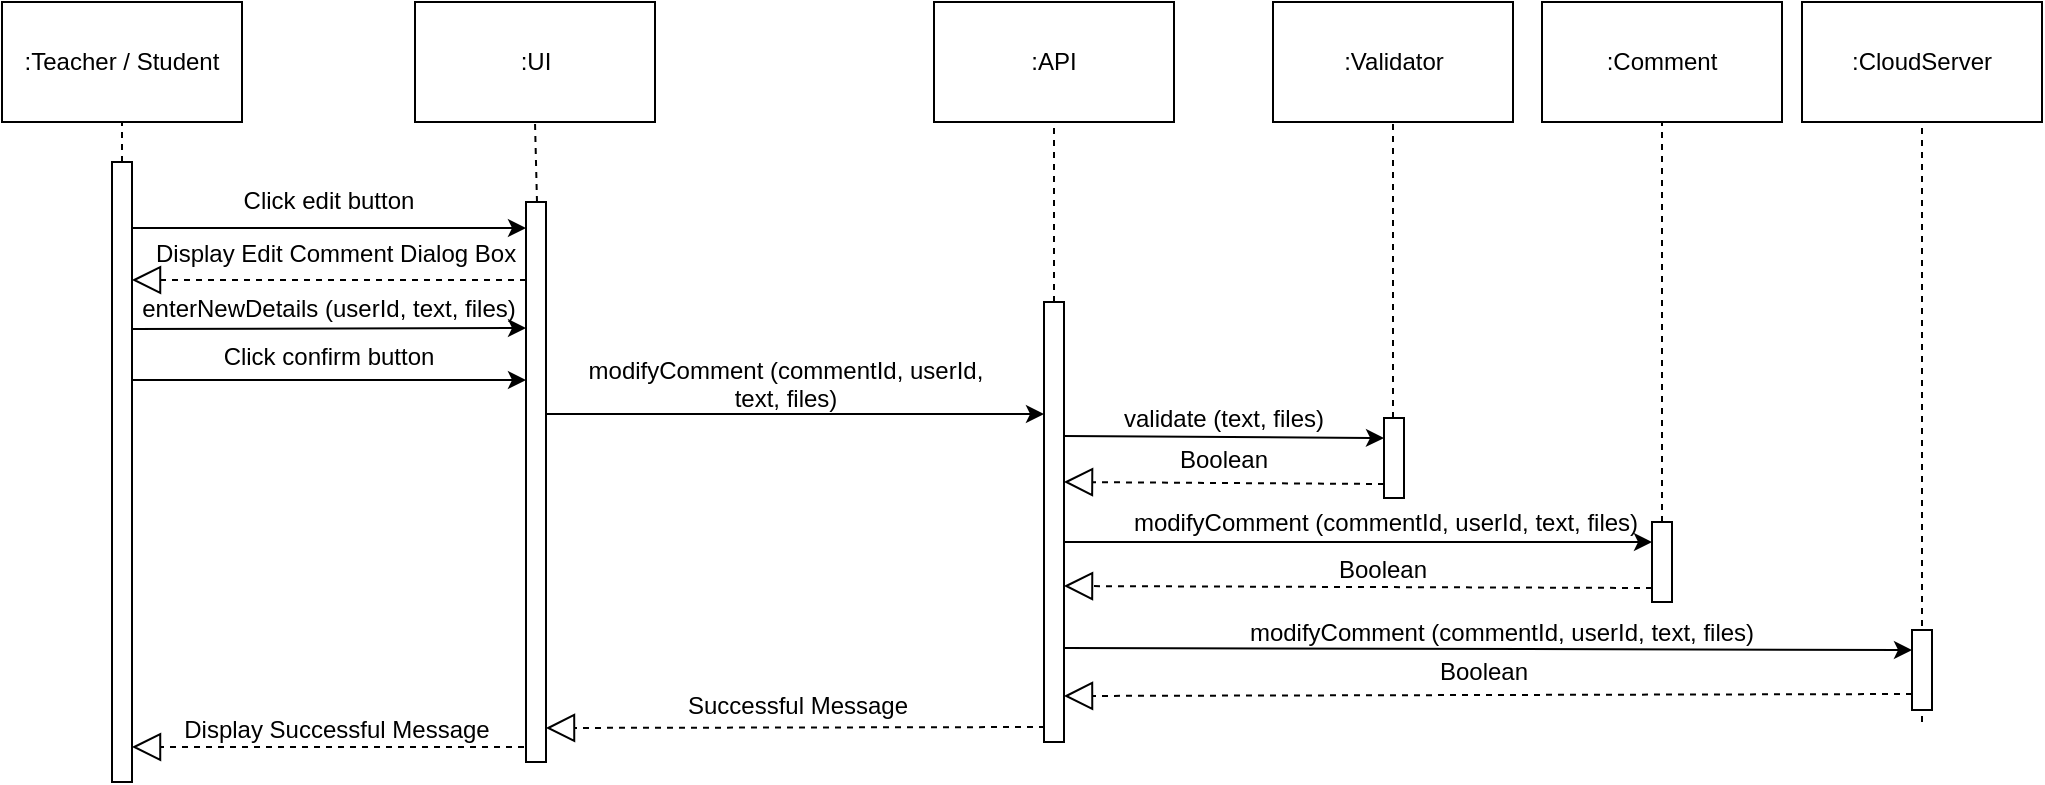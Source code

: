 <mxfile version="10.6.7" type="google"><diagram id="7EXM_j3JWdU5Qg4J_1AI" name="Page-1"><mxGraphModel dx="840" dy="452" grid="1" gridSize="10" guides="1" tooltips="1" connect="1" arrows="1" fold="1" page="1" pageScale="1" pageWidth="850" pageHeight="1100" math="0" shadow="0"><root><mxCell id="0"/><mxCell id="1" parent="0"/><mxCell id="Qe2TnovsWLIQKXPVtu3Z-1" value="" style="endArrow=none;dashed=1;html=1;entryX=0.5;entryY=1;entryDx=0;entryDy=0;" parent="1" target="Qe2TnovsWLIQKXPVtu3Z-2" edge="1"><mxGeometry width="50" height="50" relative="1" as="geometry"><mxPoint x="260" y="190" as="sourcePoint"/><mxPoint x="259.5" y="160" as="targetPoint"/></mxGeometry></mxCell><mxCell id="Qe2TnovsWLIQKXPVtu3Z-2" value=":Teacher / Student" style="rounded=0;whiteSpace=wrap;html=1;" parent="1" vertex="1"><mxGeometry x="200" y="110" width="120" height="60" as="geometry"/></mxCell><mxCell id="Qe2TnovsWLIQKXPVtu3Z-3" value="" style="html=1;points=[];perimeter=orthogonalPerimeter;" parent="1" vertex="1"><mxGeometry x="255" y="190" width="10" height="310" as="geometry"/></mxCell><mxCell id="Qe2TnovsWLIQKXPVtu3Z-4" value=":UI&lt;br&gt;" style="rounded=0;whiteSpace=wrap;html=1;" parent="1" vertex="1"><mxGeometry x="406.5" y="110" width="120" height="60" as="geometry"/></mxCell><mxCell id="Qe2TnovsWLIQKXPVtu3Z-5" value="" style="endArrow=none;dashed=1;html=1;entryX=0.5;entryY=1;entryDx=0;entryDy=0;" parent="1" target="Qe2TnovsWLIQKXPVtu3Z-4" edge="1"><mxGeometry width="50" height="50" relative="1" as="geometry"><mxPoint x="467.5" y="210" as="sourcePoint"/><mxPoint x="466.5" y="200" as="targetPoint"/></mxGeometry></mxCell><mxCell id="Qe2TnovsWLIQKXPVtu3Z-6" value="" style="html=1;points=[];perimeter=orthogonalPerimeter;" parent="1" vertex="1"><mxGeometry x="462" y="210" width="10" height="280" as="geometry"/></mxCell><mxCell id="Qe2TnovsWLIQKXPVtu3Z-7" value=":API&lt;br&gt;" style="rounded=0;whiteSpace=wrap;html=1;" parent="1" vertex="1"><mxGeometry x="666" y="110" width="120" height="60" as="geometry"/></mxCell><mxCell id="Qe2TnovsWLIQKXPVtu3Z-8" value="" style="endArrow=none;dashed=1;html=1;entryX=0.5;entryY=1;entryDx=0;entryDy=0;" parent="1" edge="1"><mxGeometry width="50" height="50" relative="1" as="geometry"><mxPoint x="726" y="260" as="sourcePoint"/><mxPoint x="726" y="170" as="targetPoint"/></mxGeometry></mxCell><mxCell id="Qe2TnovsWLIQKXPVtu3Z-9" value="" style="html=1;points=[];perimeter=orthogonalPerimeter;" parent="1" vertex="1"><mxGeometry x="721" y="260" width="10" height="220" as="geometry"/></mxCell><mxCell id="Qe2TnovsWLIQKXPVtu3Z-10" value="" style="endArrow=classic;html=1;fontSize=12;" parent="1" edge="1"><mxGeometry width="50" height="50" relative="1" as="geometry"><mxPoint x="472" y="316" as="sourcePoint"/><mxPoint x="721" y="316" as="targetPoint"/></mxGeometry></mxCell><mxCell id="Qe2TnovsWLIQKXPVtu3Z-11" value="modifyComment (commentId, userId,&#10;text, files)" style="text;align=center;fontStyle=0;verticalAlign=middle;spacingLeft=3;spacingRight=3;strokeColor=none;rotatable=0;points=[[0,0.5],[1,0.5]];portConstraint=eastwest;fontSize=12;" parent="1" vertex="1"><mxGeometry x="552" y="300" width="80" as="geometry"/></mxCell><mxCell id="Qe2TnovsWLIQKXPVtu3Z-12" value="" style="endArrow=classic;html=1;fontSize=12;" parent="1" edge="1"><mxGeometry width="50" height="50" relative="1" as="geometry"><mxPoint x="265" y="273.5" as="sourcePoint"/><mxPoint x="462" y="273" as="targetPoint"/></mxGeometry></mxCell><mxCell id="Qe2TnovsWLIQKXPVtu3Z-13" value="enterNewDetails (userId, text, files)" style="text;align=center;fontStyle=0;verticalAlign=middle;spacingLeft=3;spacingRight=3;strokeColor=none;rotatable=0;points=[[0,0.5],[1,0.5]];portConstraint=eastwest;fontSize=12;" parent="1" vertex="1"><mxGeometry x="323.5" y="262" width="80" as="geometry"/></mxCell><mxCell id="Qe2TnovsWLIQKXPVtu3Z-14" value="" style="endArrow=classic;html=1;fontSize=12;" parent="1" edge="1"><mxGeometry width="50" height="50" relative="1" as="geometry"><mxPoint x="265" y="299" as="sourcePoint"/><mxPoint x="462" y="299" as="targetPoint"/></mxGeometry></mxCell><mxCell id="Qe2TnovsWLIQKXPVtu3Z-15" value="Click confirm button" style="text;align=center;fontStyle=0;verticalAlign=middle;spacingLeft=3;spacingRight=3;strokeColor=none;rotatable=0;points=[[0,0.5],[1,0.5]];portConstraint=eastwest;fontSize=12;" parent="1" vertex="1"><mxGeometry x="323.5" y="286" width="80" as="geometry"/></mxCell><mxCell id="Qe2TnovsWLIQKXPVtu3Z-16" value=":CloudServer&lt;br&gt;" style="rounded=0;whiteSpace=wrap;html=1;" parent="1" vertex="1"><mxGeometry x="1100" y="110" width="120" height="60" as="geometry"/></mxCell><mxCell id="Qe2TnovsWLIQKXPVtu3Z-17" value="" style="endArrow=none;dashed=1;html=1;entryX=0.5;entryY=1;entryDx=0;entryDy=0;" parent="1" target="Qe2TnovsWLIQKXPVtu3Z-16" edge="1"><mxGeometry width="50" height="50" relative="1" as="geometry"><mxPoint x="1160" y="470" as="sourcePoint"/><mxPoint x="1201" y="204.5" as="targetPoint"/></mxGeometry></mxCell><mxCell id="Qe2TnovsWLIQKXPVtu3Z-18" value="Successful Message" style="text;html=1;strokeColor=none;fillColor=none;align=center;verticalAlign=middle;whiteSpace=wrap;rounded=0;" parent="1" vertex="1"><mxGeometry x="538.5" y="452" width="118" height="20" as="geometry"/></mxCell><mxCell id="Qe2TnovsWLIQKXPVtu3Z-19" value="" style="endArrow=block;dashed=1;endFill=0;endSize=12;html=1;" parent="1" edge="1"><mxGeometry width="160" relative="1" as="geometry"><mxPoint x="721.5" y="472.5" as="sourcePoint"/><mxPoint x="472" y="473" as="targetPoint"/></mxGeometry></mxCell><mxCell id="Qe2TnovsWLIQKXPVtu3Z-20" value="Display Successful Message" style="text;html=1;strokeColor=none;fillColor=none;align=center;verticalAlign=middle;whiteSpace=wrap;rounded=0;" parent="1" vertex="1"><mxGeometry x="289" y="463.5" width="157" height="20" as="geometry"/></mxCell><mxCell id="Qe2TnovsWLIQKXPVtu3Z-21" value="" style="endArrow=block;dashed=1;endFill=0;endSize=12;html=1;" parent="1" edge="1"><mxGeometry width="160" relative="1" as="geometry"><mxPoint x="461" y="482.5" as="sourcePoint"/><mxPoint x="265" y="482.5" as="targetPoint"/></mxGeometry></mxCell><mxCell id="Qe2TnovsWLIQKXPVtu3Z-29" value=":Validator&lt;br&gt;" style="rounded=0;whiteSpace=wrap;html=1;" parent="1" vertex="1"><mxGeometry x="835.5" y="110" width="120" height="60" as="geometry"/></mxCell><mxCell id="Qe2TnovsWLIQKXPVtu3Z-30" value="" style="endArrow=none;dashed=1;html=1;entryX=0.5;entryY=1;entryDx=0;entryDy=0;" parent="1" source="Qe2TnovsWLIQKXPVtu3Z-31" target="Qe2TnovsWLIQKXPVtu3Z-29" edge="1"><mxGeometry width="50" height="50" relative="1" as="geometry"><mxPoint x="1185.5" y="659.5" as="sourcePoint"/><mxPoint x="1225.5" y="202" as="targetPoint"/></mxGeometry></mxCell><mxCell id="Qe2TnovsWLIQKXPVtu3Z-31" value="" style="html=1;points=[];perimeter=orthogonalPerimeter;" parent="1" vertex="1"><mxGeometry x="891" y="318" width="10" height="40" as="geometry"/></mxCell><mxCell id="Qe2TnovsWLIQKXPVtu3Z-32" value="" style="endArrow=classic;html=1;fontSize=12;" parent="1" edge="1"><mxGeometry width="50" height="50" relative="1" as="geometry"><mxPoint x="731" y="327" as="sourcePoint"/><mxPoint x="891" y="328" as="targetPoint"/></mxGeometry></mxCell><mxCell id="Qe2TnovsWLIQKXPVtu3Z-33" value="validate (text, files)" style="text;align=center;fontStyle=0;verticalAlign=middle;spacingLeft=3;spacingRight=3;strokeColor=none;rotatable=0;points=[[0,0.5],[1,0.5]];portConstraint=eastwest;fontSize=12;" parent="1" vertex="1"><mxGeometry x="771" y="317" width="80" as="geometry"/></mxCell><mxCell id="Qe2TnovsWLIQKXPVtu3Z-34" value="Boolean" style="text;html=1;strokeColor=none;fillColor=none;align=center;verticalAlign=middle;whiteSpace=wrap;rounded=0;" parent="1" vertex="1"><mxGeometry x="743" y="330" width="136" height="17" as="geometry"/></mxCell><mxCell id="Qe2TnovsWLIQKXPVtu3Z-35" value="" style="endArrow=block;dashed=1;endFill=0;endSize=12;html=1;" parent="1" edge="1"><mxGeometry width="160" relative="1" as="geometry"><mxPoint x="891" y="351" as="sourcePoint"/><mxPoint x="731" y="350" as="targetPoint"/></mxGeometry></mxCell><mxCell id="Qe2TnovsWLIQKXPVtu3Z-41" value="" style="html=1;points=[];perimeter=orthogonalPerimeter;" parent="1" vertex="1"><mxGeometry x="1155" y="424" width="10" height="40" as="geometry"/></mxCell><mxCell id="Qe2TnovsWLIQKXPVtu3Z-42" value="" style="endArrow=classic;html=1;fontSize=12;" parent="1" edge="1"><mxGeometry width="50" height="50" relative="1" as="geometry"><mxPoint x="731" y="433" as="sourcePoint"/><mxPoint x="1155" y="434" as="targetPoint"/></mxGeometry></mxCell><mxCell id="Qe2TnovsWLIQKXPVtu3Z-43" value="modifyComment (commentId, userId, text, files)" style="text;align=center;fontStyle=0;verticalAlign=middle;spacingLeft=3;spacingRight=3;strokeColor=none;rotatable=0;points=[[0,0.5],[1,0.5]];portConstraint=eastwest;fontSize=12;" parent="1" vertex="1"><mxGeometry x="910" y="424" width="80" as="geometry"/></mxCell><mxCell id="Qe2TnovsWLIQKXPVtu3Z-44" value="Boolean" style="text;html=1;strokeColor=none;fillColor=none;align=center;verticalAlign=middle;whiteSpace=wrap;rounded=0;" parent="1" vertex="1"><mxGeometry x="873" y="436.5" width="136" height="16" as="geometry"/></mxCell><mxCell id="Qe2TnovsWLIQKXPVtu3Z-45" value="" style="endArrow=block;dashed=1;endFill=0;endSize=12;html=1;" parent="1" edge="1"><mxGeometry width="160" relative="1" as="geometry"><mxPoint x="1155" y="456" as="sourcePoint"/><mxPoint x="731" y="457" as="targetPoint"/></mxGeometry></mxCell><mxCell id="Qe2TnovsWLIQKXPVtu3Z-46" value="" style="endArrow=classic;html=1;fontSize=12;" parent="1" edge="1"><mxGeometry width="50" height="50" relative="1" as="geometry"><mxPoint x="265" y="223" as="sourcePoint"/><mxPoint x="462" y="223" as="targetPoint"/></mxGeometry></mxCell><mxCell id="Qe2TnovsWLIQKXPVtu3Z-47" value="Click edit button" style="text;align=center;fontStyle=0;verticalAlign=middle;spacingLeft=3;spacingRight=3;strokeColor=none;rotatable=0;points=[[0,0.5],[1,0.5]];portConstraint=eastwest;fontSize=12;" parent="1" vertex="1"><mxGeometry x="323.5" y="208" width="80" as="geometry"/></mxCell><mxCell id="Qe2TnovsWLIQKXPVtu3Z-48" value="Display Edit Comment Dialog Box" style="text;html=1;" parent="1" vertex="1"><mxGeometry x="274.5" y="222" width="180" height="30" as="geometry"/></mxCell><mxCell id="Qe2TnovsWLIQKXPVtu3Z-49" value="" style="endArrow=block;dashed=1;endFill=0;endSize=12;html=1;" parent="1" edge="1"><mxGeometry width="160" relative="1" as="geometry"><mxPoint x="462" y="249" as="sourcePoint"/><mxPoint x="265" y="249" as="targetPoint"/></mxGeometry></mxCell><mxCell id="Qe2TnovsWLIQKXPVtu3Z-59" value=":Comment&lt;br&gt;" style="rounded=0;whiteSpace=wrap;html=1;" parent="1" vertex="1"><mxGeometry x="970" y="110" width="120" height="60" as="geometry"/></mxCell><mxCell id="Qe2TnovsWLIQKXPVtu3Z-60" value="" style="endArrow=none;dashed=1;html=1;entryX=0.5;entryY=1;entryDx=0;entryDy=0;" parent="1" source="Qe2TnovsWLIQKXPVtu3Z-61" target="Qe2TnovsWLIQKXPVtu3Z-59" edge="1"><mxGeometry width="50" height="50" relative="1" as="geometry"><mxPoint x="1320" y="659.5" as="sourcePoint"/><mxPoint x="1360" y="202" as="targetPoint"/></mxGeometry></mxCell><mxCell id="Qe2TnovsWLIQKXPVtu3Z-61" value="" style="html=1;points=[];perimeter=orthogonalPerimeter;" parent="1" vertex="1"><mxGeometry x="1025" y="370" width="10" height="40" as="geometry"/></mxCell><mxCell id="Qe2TnovsWLIQKXPVtu3Z-62" value="" style="endArrow=classic;html=1;fontSize=12;exitX=1.2;exitY=0.41;exitDx=0;exitDy=0;exitPerimeter=0;" parent="1" edge="1"><mxGeometry width="50" height="50" relative="1" as="geometry"><mxPoint x="731" y="380" as="sourcePoint"/><mxPoint x="1025" y="380" as="targetPoint"/></mxGeometry></mxCell><mxCell id="Qe2TnovsWLIQKXPVtu3Z-63" value="modifyComment (commentId, userId, text, files)" style="text;align=center;fontStyle=0;verticalAlign=middle;spacingLeft=3;spacingRight=3;strokeColor=none;rotatable=0;points=[[0,0.5],[1,0.5]];portConstraint=eastwest;fontSize=12;" parent="1" vertex="1"><mxGeometry x="852" y="369" width="80" as="geometry"/></mxCell><mxCell id="Qe2TnovsWLIQKXPVtu3Z-64" value="Boolean" style="text;html=1;strokeColor=none;fillColor=none;align=center;verticalAlign=middle;whiteSpace=wrap;rounded=0;" parent="1" vertex="1"><mxGeometry x="854.5" y="385.5" width="71" height="17" as="geometry"/></mxCell><mxCell id="Qe2TnovsWLIQKXPVtu3Z-65" value="" style="endArrow=block;dashed=1;endFill=0;endSize=12;html=1;" parent="1" edge="1"><mxGeometry width="160" relative="1" as="geometry"><mxPoint x="1025" y="403" as="sourcePoint"/><mxPoint x="731" y="402" as="targetPoint"/></mxGeometry></mxCell></root></mxGraphModel></diagram></mxfile>